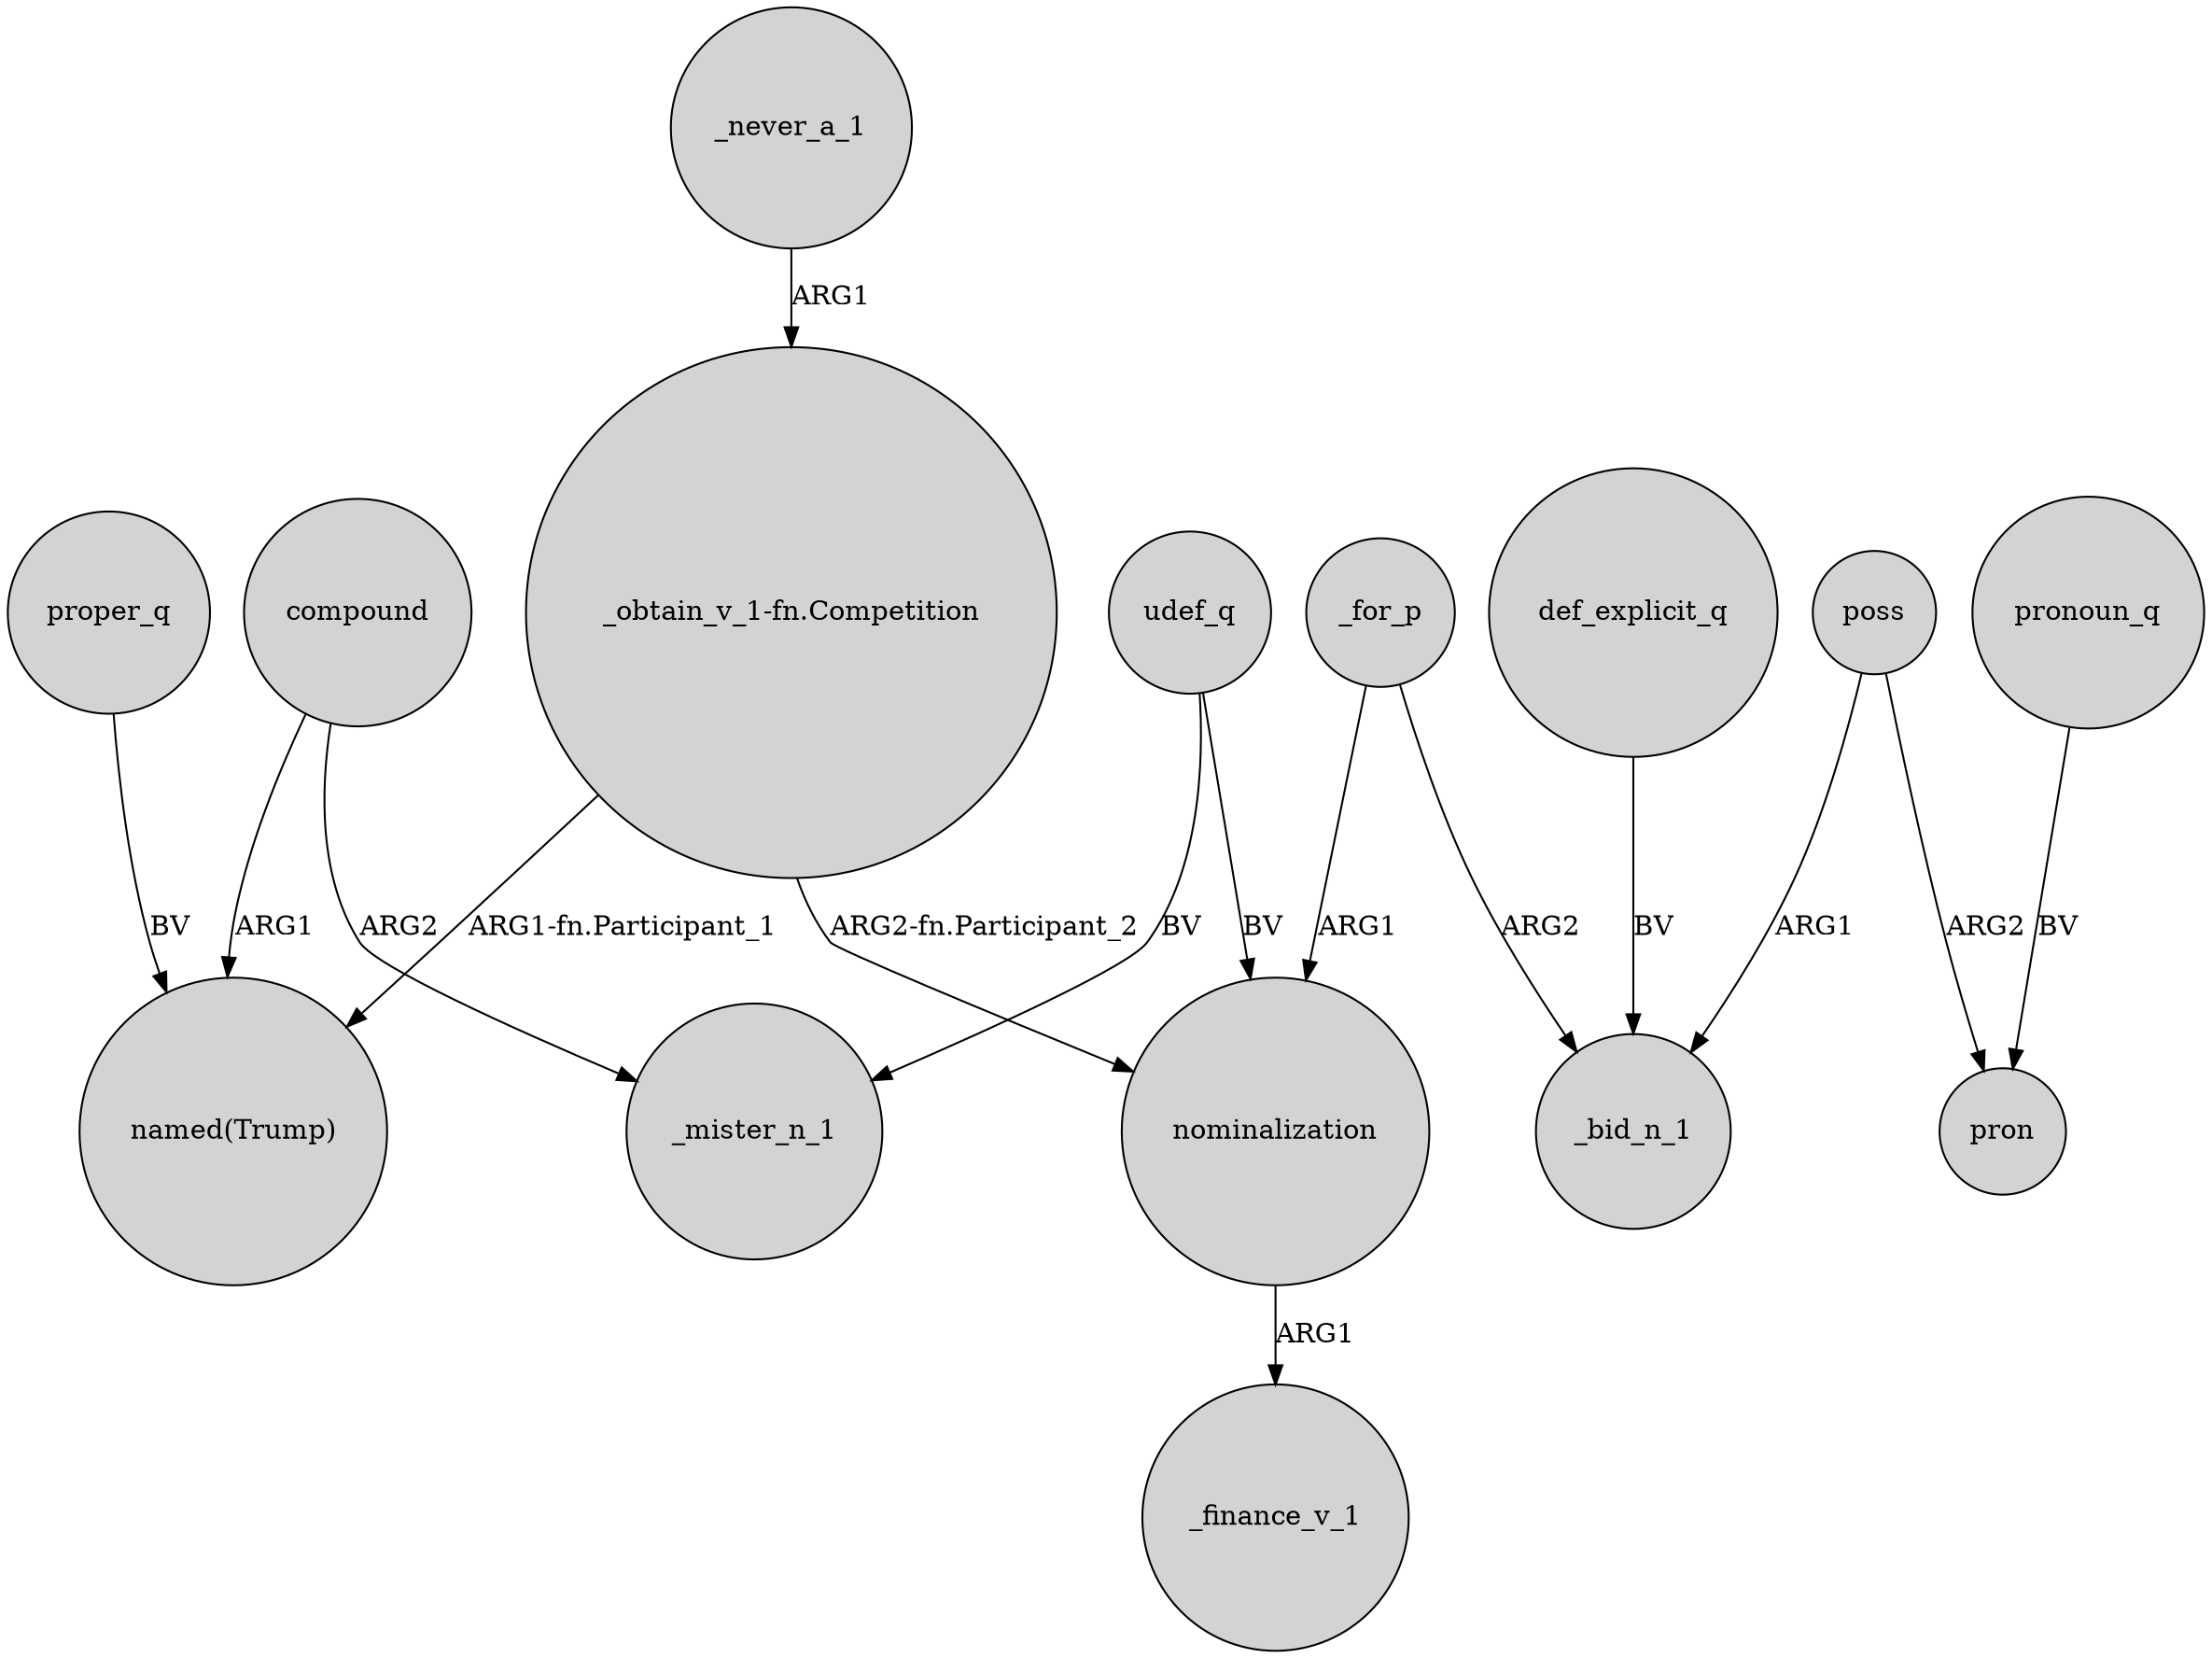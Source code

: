 digraph {
	node [shape=circle style=filled]
	_never_a_1 -> "_obtain_v_1-fn.Competition" [label=ARG1]
	proper_q -> "named(Trump)" [label=BV]
	compound -> _mister_n_1 [label=ARG2]
	_for_p -> _bid_n_1 [label=ARG2]
	udef_q -> _mister_n_1 [label=BV]
	poss -> _bid_n_1 [label=ARG1]
	"_obtain_v_1-fn.Competition" -> nominalization [label="ARG2-fn.Participant_2"]
	nominalization -> _finance_v_1 [label=ARG1]
	compound -> "named(Trump)" [label=ARG1]
	pronoun_q -> pron [label=BV]
	def_explicit_q -> _bid_n_1 [label=BV]
	poss -> pron [label=ARG2]
	udef_q -> nominalization [label=BV]
	"_obtain_v_1-fn.Competition" -> "named(Trump)" [label="ARG1-fn.Participant_1"]
	_for_p -> nominalization [label=ARG1]
}
